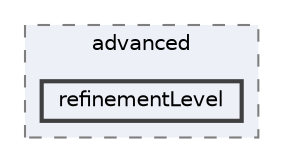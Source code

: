 digraph "applications/utilities/mesh/advanced/refinementLevel"
{
 // LATEX_PDF_SIZE
  bgcolor="transparent";
  edge [fontname=Helvetica,fontsize=10,labelfontname=Helvetica,labelfontsize=10];
  node [fontname=Helvetica,fontsize=10,shape=box,height=0.2,width=0.4];
  compound=true
  subgraph clusterdir_33cf184158805ce1a4614f861f9c9f7a {
    graph [ bgcolor="#edf0f7", pencolor="grey50", label="advanced", fontname=Helvetica,fontsize=10 style="filled,dashed", URL="dir_33cf184158805ce1a4614f861f9c9f7a.html",tooltip=""]
  dir_cb02ff8bb9a7c91c420ceb553535c6eb [label="refinementLevel", fillcolor="#edf0f7", color="grey25", style="filled,bold", URL="dir_cb02ff8bb9a7c91c420ceb553535c6eb.html",tooltip=""];
  }
}
